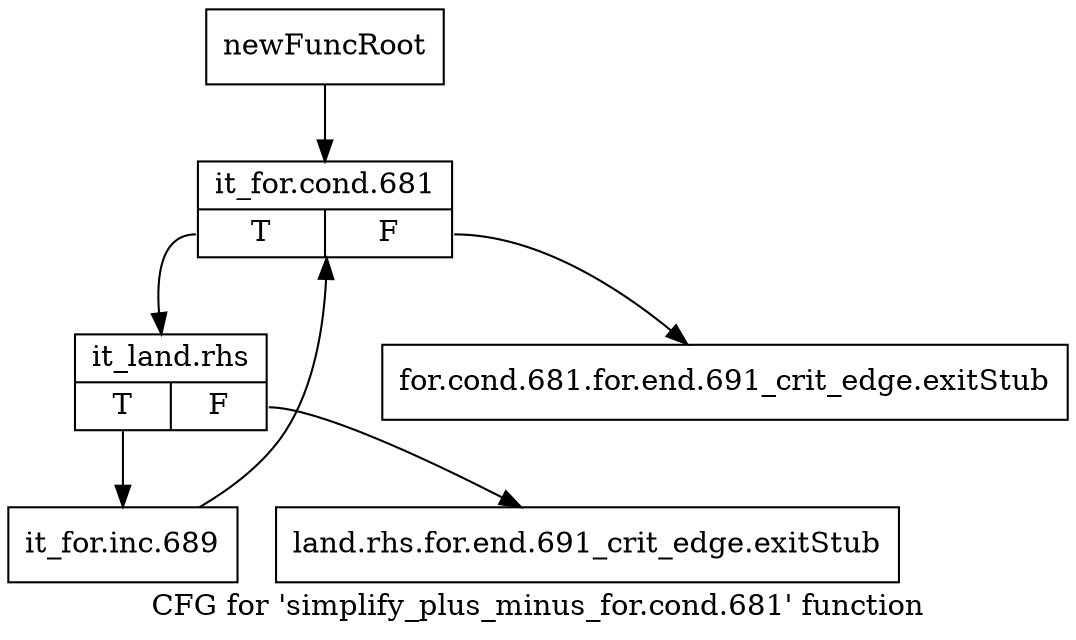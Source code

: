 digraph "CFG for 'simplify_plus_minus_for.cond.681' function" {
	label="CFG for 'simplify_plus_minus_for.cond.681' function";

	Node0xc295b80 [shape=record,label="{newFuncRoot}"];
	Node0xc295b80 -> Node0xc295c70;
	Node0xc295bd0 [shape=record,label="{for.cond.681.for.end.691_crit_edge.exitStub}"];
	Node0xc295c20 [shape=record,label="{land.rhs.for.end.691_crit_edge.exitStub}"];
	Node0xc295c70 [shape=record,label="{it_for.cond.681|{<s0>T|<s1>F}}"];
	Node0xc295c70:s0 -> Node0xc295cc0;
	Node0xc295c70:s1 -> Node0xc295bd0;
	Node0xc295cc0 [shape=record,label="{it_land.rhs|{<s0>T|<s1>F}}"];
	Node0xc295cc0:s0 -> Node0xc295d10;
	Node0xc295cc0:s1 -> Node0xc295c20;
	Node0xc295d10 [shape=record,label="{it_for.inc.689}"];
	Node0xc295d10 -> Node0xc295c70;
}
